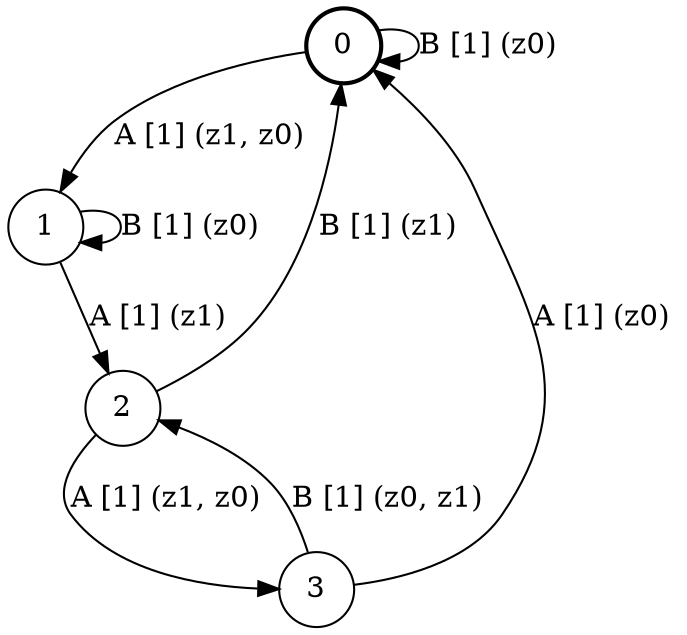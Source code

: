 # generated file, don't try to modify
# command: dot -Tpng <filename> > tree.png
digraph Automaton {
    node [shape = circle];
    0 [style = "bold"];
    0 -> 1 [label = "A [1] (z1, z0) "];
    0 -> 0 [label = "B [1] (z0) "];
    1 -> 2 [label = "A [1] (z1) "];
    1 -> 1 [label = "B [1] (z0) "];
    2 -> 3 [label = "A [1] (z1, z0) "];
    2 -> 0 [label = "B [1] (z1) "];
    3 -> 0 [label = "A [1] (z0) "];
    3 -> 2 [label = "B [1] (z0, z1) "];
}
